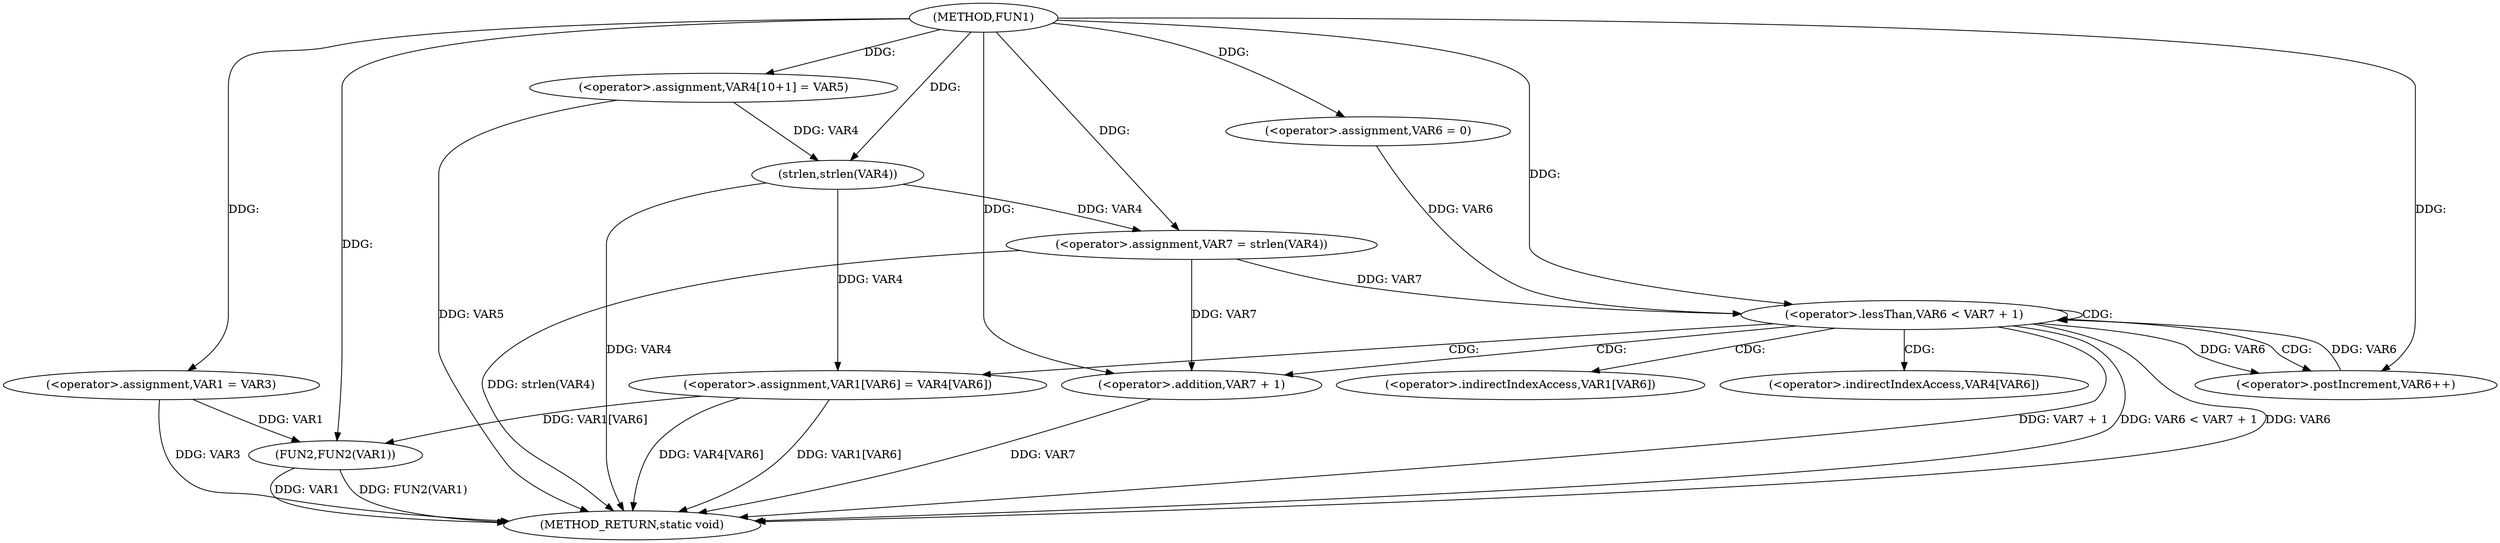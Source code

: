 digraph FUN1 {  
"1000100" [label = "(METHOD,FUN1)" ]
"1000140" [label = "(METHOD_RETURN,static void)" ]
"1000105" [label = "(<operator>.assignment,VAR1 = VAR3)" ]
"1000110" [label = "(<operator>.assignment,VAR4[10+1] = VAR5)" ]
"1000115" [label = "(<operator>.assignment,VAR7 = strlen(VAR4))" ]
"1000117" [label = "(strlen,strlen(VAR4))" ]
"1000120" [label = "(<operator>.assignment,VAR6 = 0)" ]
"1000123" [label = "(<operator>.lessThan,VAR6 < VAR7 + 1)" ]
"1000125" [label = "(<operator>.addition,VAR7 + 1)" ]
"1000128" [label = "(<operator>.postIncrement,VAR6++)" ]
"1000131" [label = "(<operator>.assignment,VAR1[VAR6] = VAR4[VAR6])" ]
"1000138" [label = "(FUN2,FUN2(VAR1))" ]
"1000132" [label = "(<operator>.indirectIndexAccess,VAR1[VAR6])" ]
"1000135" [label = "(<operator>.indirectIndexAccess,VAR4[VAR6])" ]
  "1000115" -> "1000140"  [ label = "DDG: strlen(VAR4)"] 
  "1000125" -> "1000140"  [ label = "DDG: VAR7"] 
  "1000123" -> "1000140"  [ label = "DDG: VAR7 + 1"] 
  "1000105" -> "1000140"  [ label = "DDG: VAR3"] 
  "1000117" -> "1000140"  [ label = "DDG: VAR4"] 
  "1000110" -> "1000140"  [ label = "DDG: VAR5"] 
  "1000123" -> "1000140"  [ label = "DDG: VAR6 < VAR7 + 1"] 
  "1000131" -> "1000140"  [ label = "DDG: VAR1[VAR6]"] 
  "1000138" -> "1000140"  [ label = "DDG: VAR1"] 
  "1000131" -> "1000140"  [ label = "DDG: VAR4[VAR6]"] 
  "1000138" -> "1000140"  [ label = "DDG: FUN2(VAR1)"] 
  "1000123" -> "1000140"  [ label = "DDG: VAR6"] 
  "1000100" -> "1000105"  [ label = "DDG: "] 
  "1000100" -> "1000110"  [ label = "DDG: "] 
  "1000117" -> "1000115"  [ label = "DDG: VAR4"] 
  "1000100" -> "1000115"  [ label = "DDG: "] 
  "1000110" -> "1000117"  [ label = "DDG: VAR4"] 
  "1000100" -> "1000117"  [ label = "DDG: "] 
  "1000100" -> "1000120"  [ label = "DDG: "] 
  "1000128" -> "1000123"  [ label = "DDG: VAR6"] 
  "1000120" -> "1000123"  [ label = "DDG: VAR6"] 
  "1000100" -> "1000123"  [ label = "DDG: "] 
  "1000115" -> "1000123"  [ label = "DDG: VAR7"] 
  "1000115" -> "1000125"  [ label = "DDG: VAR7"] 
  "1000100" -> "1000125"  [ label = "DDG: "] 
  "1000123" -> "1000128"  [ label = "DDG: VAR6"] 
  "1000100" -> "1000128"  [ label = "DDG: "] 
  "1000117" -> "1000131"  [ label = "DDG: VAR4"] 
  "1000131" -> "1000138"  [ label = "DDG: VAR1[VAR6]"] 
  "1000105" -> "1000138"  [ label = "DDG: VAR1"] 
  "1000100" -> "1000138"  [ label = "DDG: "] 
  "1000123" -> "1000132"  [ label = "CDG: "] 
  "1000123" -> "1000128"  [ label = "CDG: "] 
  "1000123" -> "1000123"  [ label = "CDG: "] 
  "1000123" -> "1000125"  [ label = "CDG: "] 
  "1000123" -> "1000131"  [ label = "CDG: "] 
  "1000123" -> "1000135"  [ label = "CDG: "] 
}

